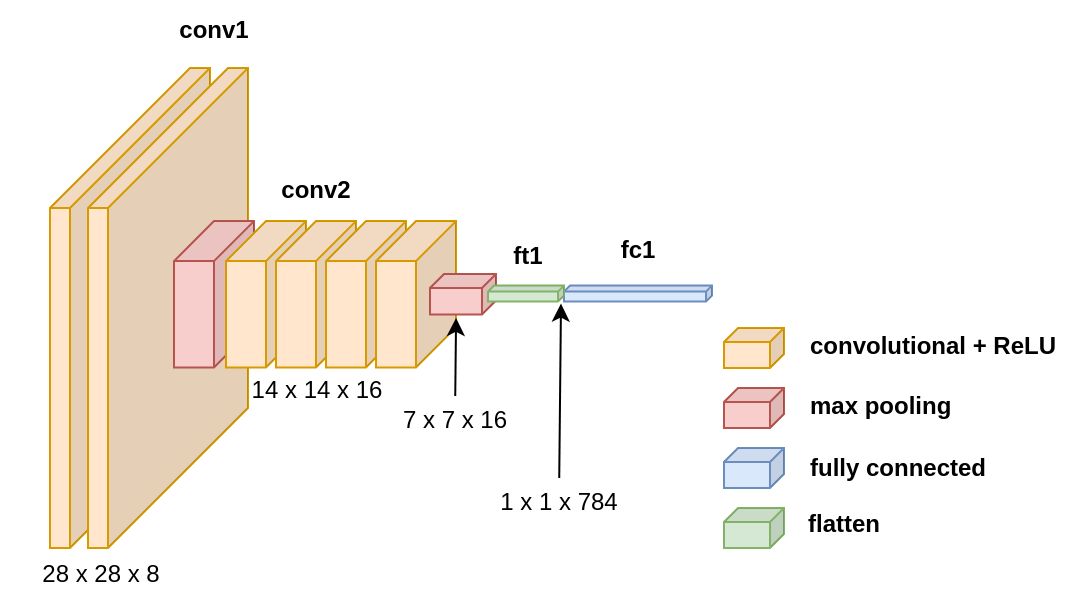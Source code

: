 <mxfile scale="3" border="0">
    <diagram id="QJjx0-fPxzvcmYibJWj1" name="Page-1">
        <mxGraphModel dx="654" dy="856" grid="1" gridSize="10" guides="1" tooltips="1" connect="1" arrows="1" fold="1" page="1" pageScale="1" pageWidth="827" pageHeight="583" math="0" shadow="0">
            <root>
                <mxCell id="0"/>
                <mxCell id="1" parent="0"/>
                <mxCell id="4f-DMQIj-ya-iA7LCkDa-4" value="" style="shape=cube;whiteSpace=wrap;html=1;boundedLbl=1;backgroundOutline=1;darkOpacity=0.05;darkOpacity2=0.1;size=70;direction=east;flipH=1;fillColor=#ffe6cc;strokeColor=#d79b00;" parent="1" vertex="1">
                    <mxGeometry x="136" y="186" width="80" height="240" as="geometry"/>
                </mxCell>
                <mxCell id="4f-DMQIj-ya-iA7LCkDa-5" value="" style="shape=cube;whiteSpace=wrap;html=1;boundedLbl=1;backgroundOutline=1;darkOpacity=0.05;darkOpacity2=0.1;size=70;direction=east;flipH=1;fillColor=#ffe6cc;strokeColor=#d79b00;" parent="1" vertex="1">
                    <mxGeometry x="155" y="186" width="80" height="240" as="geometry"/>
                </mxCell>
                <mxCell id="4f-DMQIj-ya-iA7LCkDa-10" value="" style="shape=cube;whiteSpace=wrap;html=1;boundedLbl=1;backgroundOutline=1;darkOpacity=0.05;darkOpacity2=0.1;size=20;direction=east;flipH=1;fillColor=#f8cecc;strokeColor=#b85450;" parent="1" vertex="1">
                    <mxGeometry x="198" y="262.56" width="40" height="73.13" as="geometry"/>
                </mxCell>
                <mxCell id="4f-DMQIj-ya-iA7LCkDa-11" value="" style="shape=cube;whiteSpace=wrap;html=1;boundedLbl=1;backgroundOutline=1;darkOpacity=0.05;darkOpacity2=0.1;size=20;direction=east;flipH=1;fillColor=#ffe6cc;strokeColor=#d79b00;" parent="1" vertex="1">
                    <mxGeometry x="224" y="262.56" width="40" height="73.13" as="geometry"/>
                </mxCell>
                <mxCell id="4f-DMQIj-ya-iA7LCkDa-12" value="" style="shape=cube;whiteSpace=wrap;html=1;boundedLbl=1;backgroundOutline=1;darkOpacity=0.05;darkOpacity2=0.1;size=20;direction=east;flipH=1;fillColor=#ffe6cc;strokeColor=#d79b00;" parent="1" vertex="1">
                    <mxGeometry x="249" y="262.56" width="40" height="73.13" as="geometry"/>
                </mxCell>
                <mxCell id="4f-DMQIj-ya-iA7LCkDa-23" value="" style="shape=cube;whiteSpace=wrap;html=1;boundedLbl=1;backgroundOutline=1;darkOpacity=0.05;darkOpacity2=0.1;size=7;direction=east;flipH=1;fillColor=#ffe6cc;strokeColor=#d79b00;" parent="1" vertex="1">
                    <mxGeometry x="473" y="316" width="30" height="20" as="geometry"/>
                </mxCell>
                <mxCell id="4f-DMQIj-ya-iA7LCkDa-24" value="" style="shape=cube;whiteSpace=wrap;html=1;boundedLbl=1;backgroundOutline=1;darkOpacity=0.05;darkOpacity2=0.1;size=7;direction=east;flipH=1;fillColor=#f8cecc;strokeColor=#b85450;" parent="1" vertex="1">
                    <mxGeometry x="473" y="346" width="30" height="20" as="geometry"/>
                </mxCell>
                <mxCell id="4f-DMQIj-ya-iA7LCkDa-26" value="" style="shape=cube;whiteSpace=wrap;html=1;boundedLbl=1;backgroundOutline=1;darkOpacity=0.05;darkOpacity2=0.1;size=7;direction=east;flipH=1;fillColor=#dae8fc;strokeColor=#6c8ebf;" parent="1" vertex="1">
                    <mxGeometry x="473" y="376" width="30" height="20" as="geometry"/>
                </mxCell>
                <mxCell id="4f-DMQIj-ya-iA7LCkDa-28" value="" style="shape=cube;whiteSpace=wrap;html=1;boundedLbl=1;backgroundOutline=1;darkOpacity=0.05;darkOpacity2=0.1;size=7;direction=east;flipH=1;fillColor=#d5e8d4;strokeColor=#82b366;" parent="1" vertex="1">
                    <mxGeometry x="473" y="406" width="30" height="20" as="geometry"/>
                </mxCell>
                <mxCell id="4f-DMQIj-ya-iA7LCkDa-31" value="&lt;b&gt;conv1&lt;/b&gt;" style="text;html=1;strokeColor=none;fillColor=none;align=center;verticalAlign=middle;whiteSpace=wrap;rounded=0;" parent="1" vertex="1">
                    <mxGeometry x="198" y="152" width="40" height="30" as="geometry"/>
                </mxCell>
                <mxCell id="4f-DMQIj-ya-iA7LCkDa-33" value="&lt;b&gt;conv2&lt;/b&gt;" style="text;html=1;strokeColor=none;fillColor=none;align=center;verticalAlign=middle;whiteSpace=wrap;rounded=0;" parent="1" vertex="1">
                    <mxGeometry x="249" y="232.25" width="40" height="30" as="geometry"/>
                </mxCell>
                <mxCell id="4f-DMQIj-ya-iA7LCkDa-39" value="28 x 28 x 8" style="text;html=1;strokeColor=none;fillColor=none;align=center;verticalAlign=middle;whiteSpace=wrap;rounded=0;" parent="1" vertex="1">
                    <mxGeometry x="111.5" y="424.12" width="99" height="30" as="geometry"/>
                </mxCell>
                <mxCell id="4f-DMQIj-ya-iA7LCkDa-41" value="14 x 14 x 16" style="text;html=1;strokeColor=none;fillColor=none;align=center;verticalAlign=middle;whiteSpace=wrap;rounded=0;" parent="1" vertex="1">
                    <mxGeometry x="219.5" y="332" width="99" height="30" as="geometry"/>
                </mxCell>
                <mxCell id="4f-DMQIj-ya-iA7LCkDa-50" value="convolutional + ReLU" style="text;html=1;strokeColor=none;fillColor=none;align=left;verticalAlign=middle;whiteSpace=wrap;rounded=0;fontStyle=1" parent="1" vertex="1">
                    <mxGeometry x="514" y="313.06" width="138" height="23.88" as="geometry"/>
                </mxCell>
                <mxCell id="4f-DMQIj-ya-iA7LCkDa-51" value="max pooling" style="text;html=1;strokeColor=none;fillColor=none;align=left;verticalAlign=middle;whiteSpace=wrap;rounded=0;fontStyle=1" parent="1" vertex="1">
                    <mxGeometry x="514" y="343.06" width="138" height="23.88" as="geometry"/>
                </mxCell>
                <mxCell id="4f-DMQIj-ya-iA7LCkDa-52" value="fully connected" style="text;html=1;strokeColor=none;fillColor=none;align=left;verticalAlign=middle;whiteSpace=wrap;rounded=0;fontStyle=1" parent="1" vertex="1">
                    <mxGeometry x="514" y="374.12" width="138" height="23.88" as="geometry"/>
                </mxCell>
                <mxCell id="4f-DMQIj-ya-iA7LCkDa-53" value="flatten" style="text;html=1;strokeColor=none;fillColor=none;align=left;verticalAlign=middle;whiteSpace=wrap;rounded=0;fontStyle=1" parent="1" vertex="1">
                    <mxGeometry x="513" y="402.12" width="138" height="23.88" as="geometry"/>
                </mxCell>
                <mxCell id="zhrbO673HQpUs2NSI9C2-3" value="" style="shape=cube;whiteSpace=wrap;html=1;boundedLbl=1;backgroundOutline=1;darkOpacity=0.05;darkOpacity2=0.1;size=20;direction=east;flipH=1;fillColor=#ffe6cc;strokeColor=#d79b00;" parent="1" vertex="1">
                    <mxGeometry x="274" y="262.56" width="40" height="73.13" as="geometry"/>
                </mxCell>
                <mxCell id="4f-DMQIj-ya-iA7LCkDa-13" value="" style="shape=cube;whiteSpace=wrap;html=1;boundedLbl=1;backgroundOutline=1;darkOpacity=0.05;darkOpacity2=0.1;size=20;direction=east;flipH=1;fillColor=#ffe6cc;strokeColor=#d79b00;" parent="1" vertex="1">
                    <mxGeometry x="299" y="262.56" width="40" height="73.13" as="geometry"/>
                </mxCell>
                <mxCell id="4f-DMQIj-ya-iA7LCkDa-19" value="" style="shape=cube;whiteSpace=wrap;html=1;boundedLbl=1;backgroundOutline=1;darkOpacity=0.05;darkOpacity2=0.1;size=7;direction=east;flipH=1;fillColor=#f8cecc;strokeColor=#b85450;" parent="1" vertex="1">
                    <mxGeometry x="326" y="288.96" width="33" height="20.32" as="geometry"/>
                </mxCell>
                <mxCell id="4f-DMQIj-ya-iA7LCkDa-20" value="" style="shape=cube;whiteSpace=wrap;html=1;boundedLbl=1;backgroundOutline=1;darkOpacity=0.05;darkOpacity2=0.1;size=3;direction=east;flipH=1;fillColor=#dae8fc;strokeColor=#6c8ebf;" parent="1" vertex="1">
                    <mxGeometry x="393" y="294.81" width="74" height="8" as="geometry"/>
                </mxCell>
                <mxCell id="4f-DMQIj-ya-iA7LCkDa-27" value="" style="shape=cube;whiteSpace=wrap;html=1;boundedLbl=1;backgroundOutline=1;darkOpacity=0.05;darkOpacity2=0.1;size=3;direction=east;flipH=1;fillColor=#d5e8d4;strokeColor=#82b366;" parent="1" vertex="1">
                    <mxGeometry x="355" y="294.81" width="38" height="8" as="geometry"/>
                </mxCell>
                <mxCell id="4f-DMQIj-ya-iA7LCkDa-35" value="&lt;b&gt;fc1&lt;/b&gt;" style="text;html=1;strokeColor=none;fillColor=none;align=center;verticalAlign=middle;whiteSpace=wrap;rounded=0;" parent="1" vertex="1">
                    <mxGeometry x="410" y="262.25" width="40" height="30" as="geometry"/>
                </mxCell>
                <mxCell id="4f-DMQIj-ya-iA7LCkDa-46" value="7 x 7 x 16" style="text;html=1;strokeColor=none;fillColor=none;align=center;verticalAlign=middle;whiteSpace=wrap;rounded=0;" parent="1" vertex="1">
                    <mxGeometry x="289" y="350" width="99" height="23.88" as="geometry"/>
                </mxCell>
                <mxCell id="4f-DMQIj-ya-iA7LCkDa-47" value="" style="endArrow=classic;html=1;entryX=0.605;entryY=1.084;entryDx=0;entryDy=0;entryPerimeter=0;" parent="1" source="4f-DMQIj-ya-iA7LCkDa-46" target="4f-DMQIj-ya-iA7LCkDa-19" edge="1">
                    <mxGeometry width="50" height="50" relative="1" as="geometry">
                        <mxPoint x="342.16" y="347.12" as="sourcePoint"/>
                        <mxPoint x="343" y="317" as="targetPoint"/>
                    </mxGeometry>
                </mxCell>
                <mxCell id="zhrbO673HQpUs2NSI9C2-1" value="1 x 1 x 784 " style="text;html=1;strokeColor=none;fillColor=none;align=center;verticalAlign=middle;whiteSpace=wrap;rounded=0;" parent="1" vertex="1">
                    <mxGeometry x="341" y="391" width="99" height="23.88" as="geometry"/>
                </mxCell>
                <mxCell id="zhrbO673HQpUs2NSI9C2-2" value="" style="endArrow=classic;html=1;entryX=0;entryY=0;entryDx=20.5;entryDy=8;entryPerimeter=0;" parent="1" source="zhrbO673HQpUs2NSI9C2-1" edge="1">
                    <mxGeometry width="50" height="50" relative="1" as="geometry">
                        <mxPoint x="397.16" y="377.12" as="sourcePoint"/>
                        <mxPoint x="391.5" y="303.81" as="targetPoint"/>
                    </mxGeometry>
                </mxCell>
                <mxCell id="zhrbO673HQpUs2NSI9C2-4" value="&lt;b&gt;ft1&lt;/b&gt;" style="text;html=1;strokeColor=none;fillColor=none;align=center;verticalAlign=middle;whiteSpace=wrap;rounded=0;" parent="1" vertex="1">
                    <mxGeometry x="355" y="264.81" width="40" height="30" as="geometry"/>
                </mxCell>
            </root>
        </mxGraphModel>
    </diagram>
</mxfile>